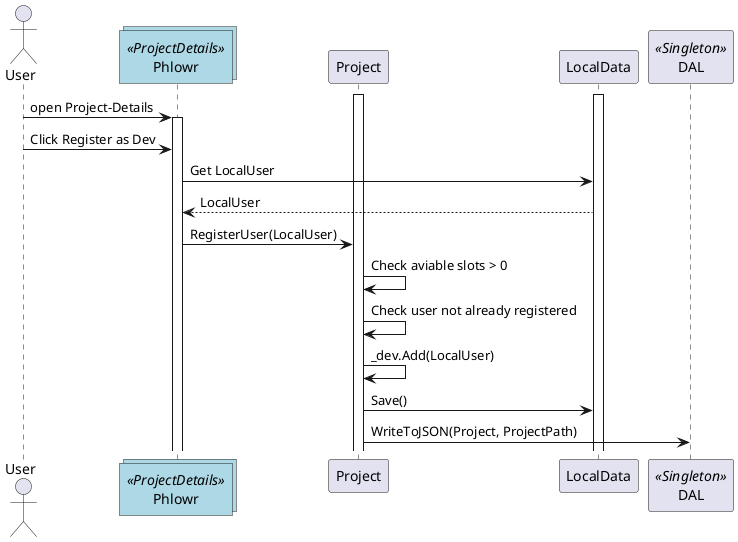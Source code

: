 @startuml registerAsUserSequence
Actor User
collections Phlowr <<ProjectDetails>> #LightBlue
participant Project
participant LocalData
participant DAL <<Singleton>>


activate LocalData
activate Project

User -> Phlowr : open Project-Details
activate Phlowr
User -> Phlowr : Click Register as Dev

Phlowr -> LocalData : Get LocalUser
LocalData --> Phlowr : LocalUser
Phlowr -> Project : RegisterUser(LocalUser)

Project -> Project : Check aviable slots > 0
Project -> Project : Check user not already registered
Project -> Project : _dev.Add(LocalUser)
Project -> LocalData : Save()
Project -> DAL : WriteToJSON(Project, ProjectPath)


@enduml